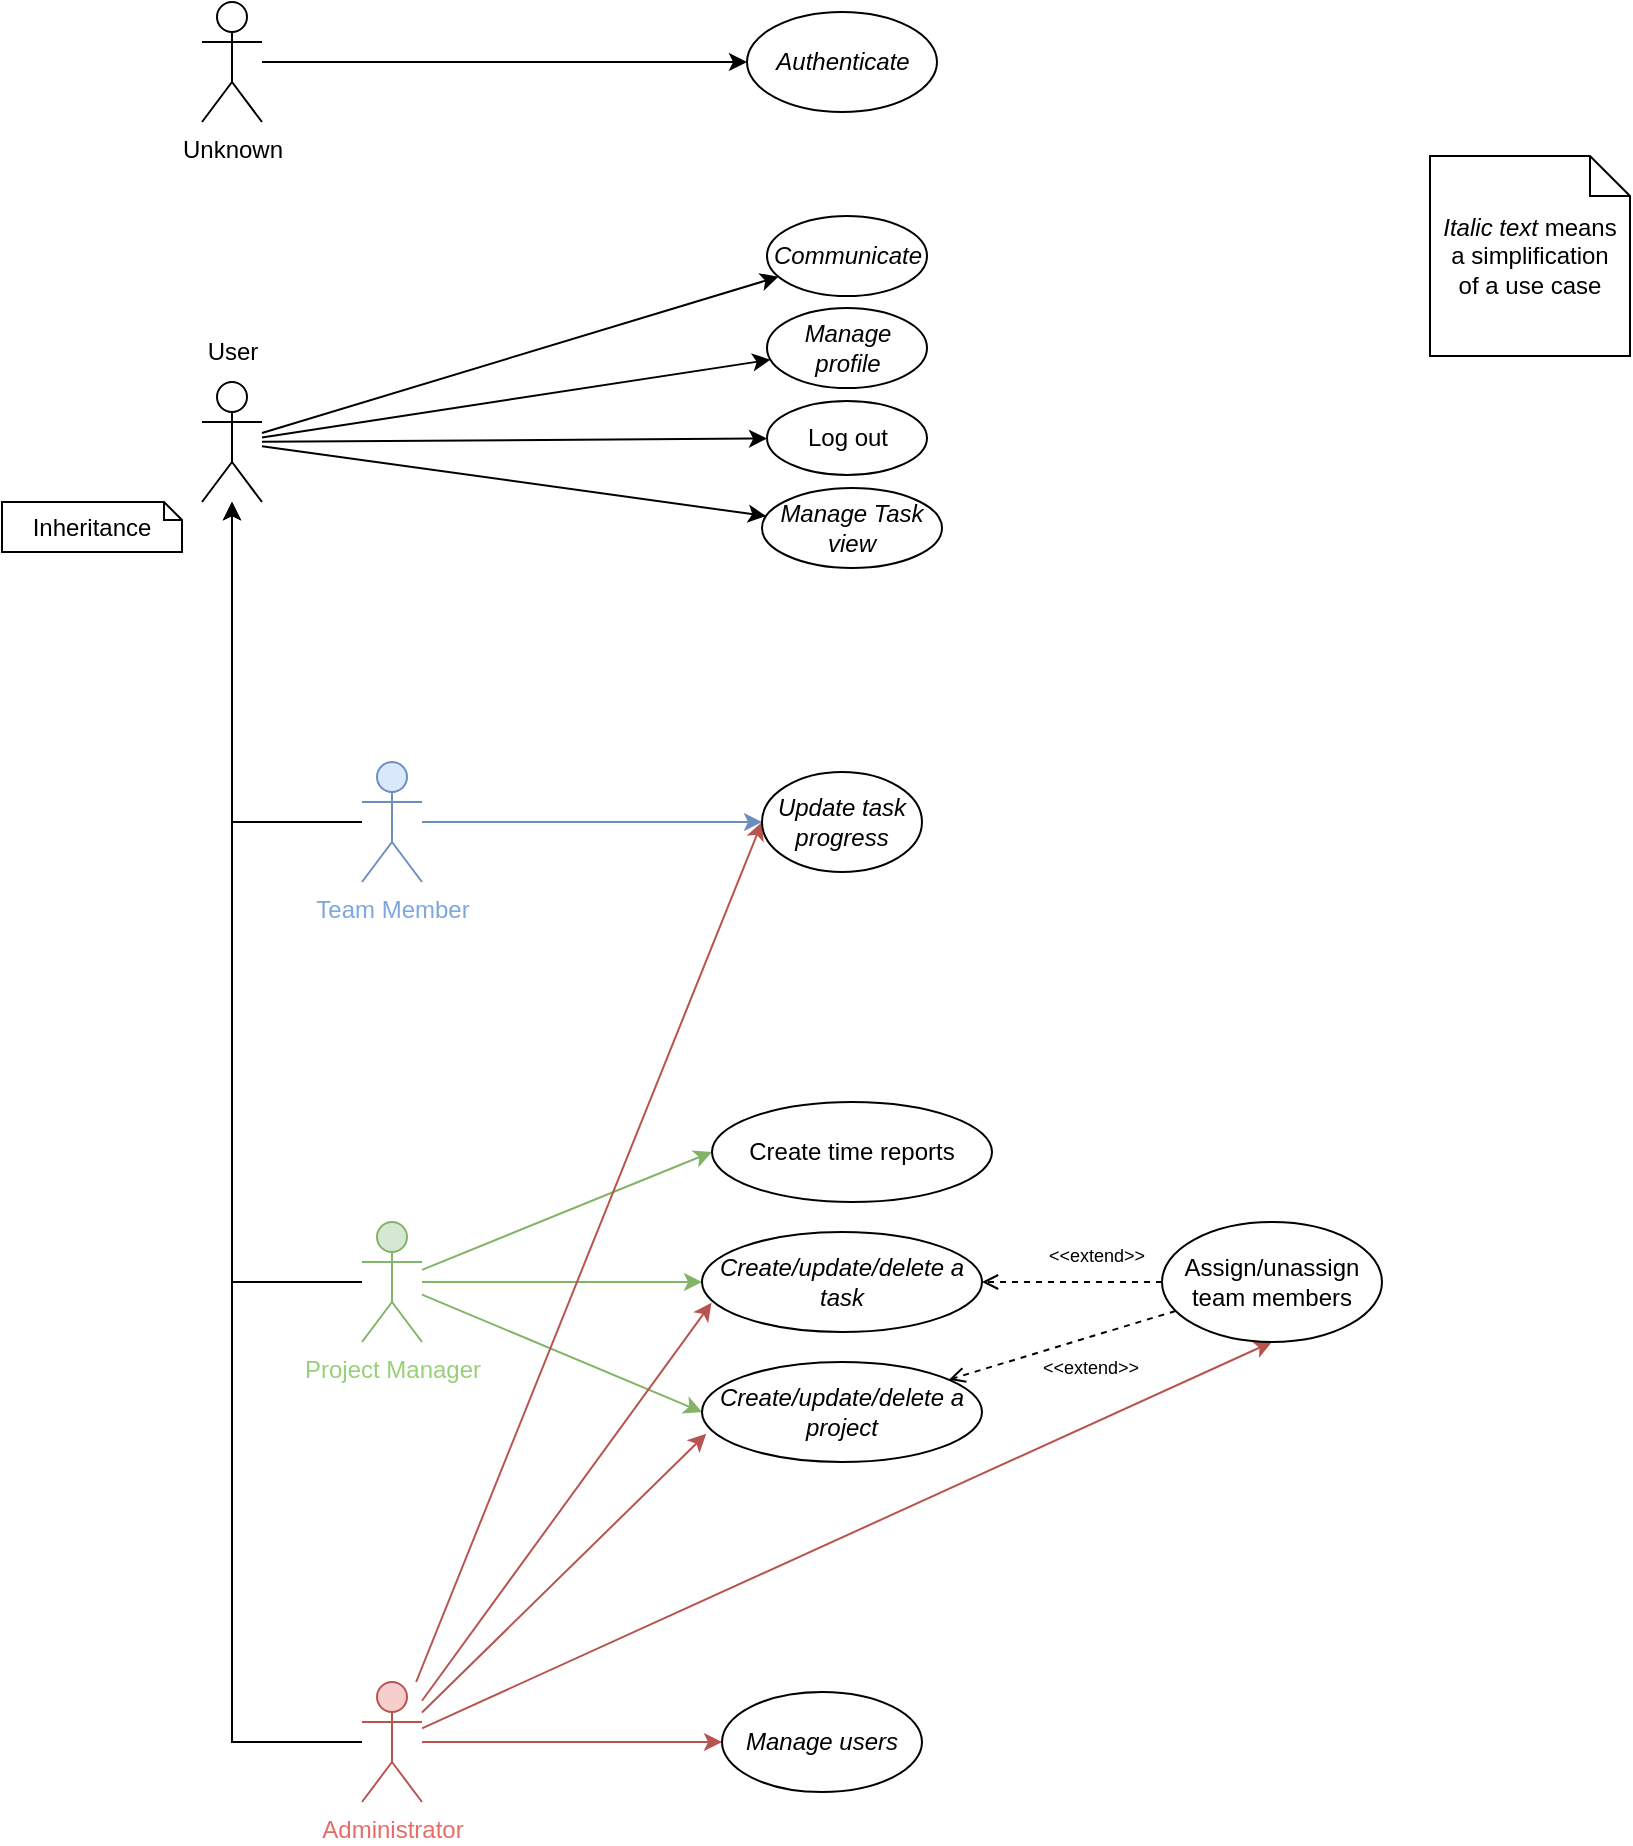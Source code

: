 <mxfile version="24.8.3">
  <diagram name="Page-1" id="Pfr0op1CqM1NqQbg3tKo">
    <mxGraphModel dx="2258" dy="1207" grid="1" gridSize="10" guides="1" tooltips="1" connect="1" arrows="1" fold="1" page="1" pageScale="1" pageWidth="850" pageHeight="1100" math="0" shadow="0">
      <root>
        <mxCell id="0" />
        <mxCell id="1" parent="0" />
        <mxCell id="6UEPnQRUCLDMeraKKGYE-6" style="edgeStyle=orthogonalEdgeStyle;rounded=0;orthogonalLoop=1;jettySize=auto;html=1;" edge="1" parent="1" source="6UEPnQRUCLDMeraKKGYE-3" target="6UEPnQRUCLDMeraKKGYE-1">
          <mxGeometry relative="1" as="geometry" />
        </mxCell>
        <mxCell id="6UEPnQRUCLDMeraKKGYE-29" style="edgeStyle=none;rounded=0;orthogonalLoop=1;jettySize=auto;html=1;fillColor=#dae8fc;strokeColor=#6c8ebf;" edge="1" parent="1" source="6UEPnQRUCLDMeraKKGYE-3" target="6UEPnQRUCLDMeraKKGYE-28">
          <mxGeometry relative="1" as="geometry" />
        </mxCell>
        <mxCell id="6UEPnQRUCLDMeraKKGYE-3" value="&lt;font color=&quot;#7ea6e0&quot;&gt;Team Member&lt;/font&gt;" style="shape=umlActor;verticalLabelPosition=bottom;verticalAlign=top;html=1;outlineConnect=0;fillColor=#dae8fc;strokeColor=#6c8ebf;" vertex="1" parent="1">
          <mxGeometry x="186" y="500" width="30" height="60" as="geometry" />
        </mxCell>
        <mxCell id="6UEPnQRUCLDMeraKKGYE-7" style="edgeStyle=orthogonalEdgeStyle;rounded=0;orthogonalLoop=1;jettySize=auto;html=1;" edge="1" parent="1" source="6UEPnQRUCLDMeraKKGYE-4" target="6UEPnQRUCLDMeraKKGYE-1">
          <mxGeometry relative="1" as="geometry" />
        </mxCell>
        <mxCell id="6UEPnQRUCLDMeraKKGYE-19" style="edgeStyle=none;rounded=0;orthogonalLoop=1;jettySize=auto;html=1;fillColor=#d5e8d4;strokeColor=#82b366;entryX=0;entryY=0.5;entryDx=0;entryDy=0;" edge="1" parent="1" source="6UEPnQRUCLDMeraKKGYE-4" target="6UEPnQRUCLDMeraKKGYE-16">
          <mxGeometry relative="1" as="geometry" />
        </mxCell>
        <mxCell id="6UEPnQRUCLDMeraKKGYE-20" style="edgeStyle=none;rounded=0;orthogonalLoop=1;jettySize=auto;html=1;fillColor=#d5e8d4;strokeColor=#82b366;entryX=0;entryY=0.5;entryDx=0;entryDy=0;" edge="1" parent="1" source="6UEPnQRUCLDMeraKKGYE-4" target="6UEPnQRUCLDMeraKKGYE-17">
          <mxGeometry relative="1" as="geometry" />
        </mxCell>
        <mxCell id="6UEPnQRUCLDMeraKKGYE-48" style="edgeStyle=none;rounded=0;orthogonalLoop=1;jettySize=auto;html=1;entryX=0;entryY=0.5;entryDx=0;entryDy=0;fillColor=#d5e8d4;strokeColor=#82b366;" edge="1" parent="1" source="6UEPnQRUCLDMeraKKGYE-4" target="6UEPnQRUCLDMeraKKGYE-47">
          <mxGeometry relative="1" as="geometry" />
        </mxCell>
        <mxCell id="6UEPnQRUCLDMeraKKGYE-4" value="&lt;font color=&quot;#97d077&quot;&gt;Project Manager&lt;/font&gt;" style="shape=umlActor;verticalLabelPosition=bottom;verticalAlign=top;html=1;outlineConnect=0;fillColor=#d5e8d4;strokeColor=#82b366;" vertex="1" parent="1">
          <mxGeometry x="186" y="730" width="30" height="60" as="geometry" />
        </mxCell>
        <mxCell id="6UEPnQRUCLDMeraKKGYE-8" style="edgeStyle=orthogonalEdgeStyle;rounded=0;orthogonalLoop=1;jettySize=auto;html=1;" edge="1" parent="1" source="6UEPnQRUCLDMeraKKGYE-5" target="6UEPnQRUCLDMeraKKGYE-1">
          <mxGeometry relative="1" as="geometry" />
        </mxCell>
        <mxCell id="6UEPnQRUCLDMeraKKGYE-21" style="rounded=0;orthogonalLoop=1;jettySize=auto;html=1;fillColor=#f8cecc;strokeColor=#b85450;entryX=0.015;entryY=0.718;entryDx=0;entryDy=0;entryPerimeter=0;" edge="1" parent="1" source="6UEPnQRUCLDMeraKKGYE-5" target="6UEPnQRUCLDMeraKKGYE-16">
          <mxGeometry relative="1" as="geometry" />
        </mxCell>
        <mxCell id="6UEPnQRUCLDMeraKKGYE-22" style="rounded=0;orthogonalLoop=1;jettySize=auto;html=1;fillColor=#f8cecc;strokeColor=#b85450;entryX=0.034;entryY=0.708;entryDx=0;entryDy=0;entryPerimeter=0;" edge="1" parent="1" source="6UEPnQRUCLDMeraKKGYE-5" target="6UEPnQRUCLDMeraKKGYE-17">
          <mxGeometry relative="1" as="geometry">
            <mxPoint x="406" y="749" as="targetPoint" />
          </mxGeometry>
        </mxCell>
        <mxCell id="6UEPnQRUCLDMeraKKGYE-24" style="rounded=0;orthogonalLoop=1;jettySize=auto;html=1;fillColor=#f8cecc;strokeColor=#b85450;entryX=0.5;entryY=1;entryDx=0;entryDy=0;" edge="1" parent="1" source="6UEPnQRUCLDMeraKKGYE-5" target="6UEPnQRUCLDMeraKKGYE-23">
          <mxGeometry relative="1" as="geometry" />
        </mxCell>
        <mxCell id="6UEPnQRUCLDMeraKKGYE-31" style="edgeStyle=none;rounded=0;orthogonalLoop=1;jettySize=auto;html=1;fillColor=#f8cecc;strokeColor=#b85450;" edge="1" parent="1" source="6UEPnQRUCLDMeraKKGYE-5" target="6UEPnQRUCLDMeraKKGYE-30">
          <mxGeometry relative="1" as="geometry" />
        </mxCell>
        <mxCell id="6UEPnQRUCLDMeraKKGYE-36" style="edgeStyle=none;rounded=0;orthogonalLoop=1;jettySize=auto;html=1;entryX=0;entryY=0.5;entryDx=0;entryDy=0;fillColor=#f8cecc;strokeColor=#b85450;" edge="1" parent="1" source="6UEPnQRUCLDMeraKKGYE-5" target="6UEPnQRUCLDMeraKKGYE-28">
          <mxGeometry relative="1" as="geometry" />
        </mxCell>
        <mxCell id="6UEPnQRUCLDMeraKKGYE-5" value="&lt;font color=&quot;#ea6b66&quot;&gt;Administrator&lt;/font&gt;" style="shape=umlActor;verticalLabelPosition=bottom;verticalAlign=top;html=1;outlineConnect=0;fillColor=#f8cecc;strokeColor=#b85450;" vertex="1" parent="1">
          <mxGeometry x="186" y="960" width="30" height="60" as="geometry" />
        </mxCell>
        <mxCell id="6UEPnQRUCLDMeraKKGYE-10" value="" style="group" vertex="1" connectable="0" parent="1">
          <mxGeometry x="96" y="280" width="50" height="90" as="geometry" />
        </mxCell>
        <mxCell id="6UEPnQRUCLDMeraKKGYE-1" value="" style="shape=umlActor;verticalLabelPosition=bottom;verticalAlign=top;html=1;outlineConnect=0;" vertex="1" parent="6UEPnQRUCLDMeraKKGYE-10">
          <mxGeometry x="10" y="30" width="30" height="60" as="geometry" />
        </mxCell>
        <mxCell id="6UEPnQRUCLDMeraKKGYE-9" value="User" style="text;html=1;align=center;verticalAlign=middle;resizable=0;points=[];autosize=1;strokeColor=none;fillColor=none;" vertex="1" parent="6UEPnQRUCLDMeraKKGYE-10">
          <mxGeometry width="50" height="30" as="geometry" />
        </mxCell>
        <mxCell id="6UEPnQRUCLDMeraKKGYE-12" value="&lt;i&gt;Authenticate&lt;/i&gt;" style="ellipse;whiteSpace=wrap;html=1;" vertex="1" parent="1">
          <mxGeometry x="378.5" y="125" width="95" height="50" as="geometry" />
        </mxCell>
        <mxCell id="6UEPnQRUCLDMeraKKGYE-13" style="rounded=0;orthogonalLoop=1;jettySize=auto;html=1;" edge="1" parent="1" source="6UEPnQRUCLDMeraKKGYE-38" target="6UEPnQRUCLDMeraKKGYE-12">
          <mxGeometry relative="1" as="geometry" />
        </mxCell>
        <mxCell id="6UEPnQRUCLDMeraKKGYE-16" value="Create/update/delete a project" style="ellipse;whiteSpace=wrap;html=1;fontStyle=2" vertex="1" parent="1">
          <mxGeometry x="356" y="800" width="140" height="50" as="geometry" />
        </mxCell>
        <mxCell id="6UEPnQRUCLDMeraKKGYE-17" value="Create/update/delete a task" style="ellipse;whiteSpace=wrap;html=1;fontStyle=2" vertex="1" parent="1">
          <mxGeometry x="356" y="735" width="140" height="50" as="geometry" />
        </mxCell>
        <mxCell id="6UEPnQRUCLDMeraKKGYE-23" value="Assign/unassign&lt;div&gt;team members&lt;/div&gt;" style="ellipse;whiteSpace=wrap;html=1;" vertex="1" parent="1">
          <mxGeometry x="586" y="730" width="110" height="60" as="geometry" />
        </mxCell>
        <mxCell id="6UEPnQRUCLDMeraKKGYE-26" value="&lt;font style=&quot;font-size: 9px;&quot;&gt;&amp;lt;&amp;lt;extend&amp;gt;&amp;gt;&lt;/font&gt;" style="html=1;verticalAlign=bottom;labelBackgroundColor=none;endArrow=open;endFill=0;dashed=1;rounded=0;" edge="1" parent="1" source="6UEPnQRUCLDMeraKKGYE-23" target="6UEPnQRUCLDMeraKKGYE-17">
          <mxGeometry x="-0.256" y="-5" width="160" relative="1" as="geometry">
            <mxPoint x="446" y="670" as="sourcePoint" />
            <mxPoint x="606" y="670" as="targetPoint" />
            <mxPoint as="offset" />
          </mxGeometry>
        </mxCell>
        <mxCell id="6UEPnQRUCLDMeraKKGYE-27" value="&lt;font style=&quot;font-size: 9px;&quot;&gt;&amp;lt;&amp;lt;extend&amp;gt;&amp;gt;&lt;/font&gt;" style="html=1;verticalAlign=bottom;labelBackgroundColor=none;endArrow=open;endFill=0;dashed=1;rounded=0;" edge="1" parent="1" source="6UEPnQRUCLDMeraKKGYE-23" target="6UEPnQRUCLDMeraKKGYE-16">
          <mxGeometry x="-0.131" y="23" width="160" relative="1" as="geometry">
            <mxPoint x="529" y="790" as="sourcePoint" />
            <mxPoint x="464" y="777" as="targetPoint" />
            <mxPoint as="offset" />
          </mxGeometry>
        </mxCell>
        <mxCell id="6UEPnQRUCLDMeraKKGYE-28" value="&lt;i&gt;Update task progress&lt;/i&gt;" style="ellipse;whiteSpace=wrap;html=1;" vertex="1" parent="1">
          <mxGeometry x="386" y="505" width="80" height="50" as="geometry" />
        </mxCell>
        <mxCell id="6UEPnQRUCLDMeraKKGYE-30" value="Manage users" style="ellipse;whiteSpace=wrap;html=1;fontStyle=2" vertex="1" parent="1">
          <mxGeometry x="366" y="965" width="100" height="50" as="geometry" />
        </mxCell>
        <mxCell id="6UEPnQRUCLDMeraKKGYE-33" value="&lt;i&gt;Italic text&lt;/i&gt; means&lt;div&gt;a simplification&lt;/div&gt;&lt;div&gt;of a use case&lt;/div&gt;" style="shape=note;size=20;whiteSpace=wrap;html=1;fontStyle=0" vertex="1" parent="1">
          <mxGeometry x="720" y="197" width="100" height="100" as="geometry" />
        </mxCell>
        <mxCell id="6UEPnQRUCLDMeraKKGYE-34" value="Communicate" style="ellipse;whiteSpace=wrap;html=1;fontStyle=2" vertex="1" parent="1">
          <mxGeometry x="388.5" y="227" width="80" height="40" as="geometry" />
        </mxCell>
        <mxCell id="6UEPnQRUCLDMeraKKGYE-35" style="edgeStyle=none;rounded=0;orthogonalLoop=1;jettySize=auto;html=1;" edge="1" parent="1" source="6UEPnQRUCLDMeraKKGYE-1" target="6UEPnQRUCLDMeraKKGYE-34">
          <mxGeometry relative="1" as="geometry" />
        </mxCell>
        <mxCell id="6UEPnQRUCLDMeraKKGYE-38" value="Unknown" style="shape=umlActor;verticalLabelPosition=bottom;verticalAlign=top;html=1;outlineConnect=0;" vertex="1" parent="1">
          <mxGeometry x="106" y="120" width="30" height="60" as="geometry" />
        </mxCell>
        <mxCell id="6UEPnQRUCLDMeraKKGYE-39" value="Inheritance" style="shape=note;size=9;whiteSpace=wrap;html=1;fontStyle=0" vertex="1" parent="1">
          <mxGeometry x="6" y="370" width="90" height="25" as="geometry" />
        </mxCell>
        <mxCell id="6UEPnQRUCLDMeraKKGYE-40" value="Log out" style="ellipse;whiteSpace=wrap;html=1;fontStyle=0" vertex="1" parent="1">
          <mxGeometry x="388.5" y="319.5" width="80" height="37" as="geometry" />
        </mxCell>
        <mxCell id="6UEPnQRUCLDMeraKKGYE-41" style="edgeStyle=none;rounded=0;orthogonalLoop=1;jettySize=auto;html=1;" edge="1" parent="1" source="6UEPnQRUCLDMeraKKGYE-1" target="6UEPnQRUCLDMeraKKGYE-40">
          <mxGeometry relative="1" as="geometry" />
        </mxCell>
        <mxCell id="6UEPnQRUCLDMeraKKGYE-42" value="Manage profile" style="ellipse;whiteSpace=wrap;html=1;fontStyle=2" vertex="1" parent="1">
          <mxGeometry x="388.5" y="273" width="80" height="40" as="geometry" />
        </mxCell>
        <mxCell id="6UEPnQRUCLDMeraKKGYE-43" style="edgeStyle=none;rounded=0;orthogonalLoop=1;jettySize=auto;html=1;" edge="1" parent="1" source="6UEPnQRUCLDMeraKKGYE-1" target="6UEPnQRUCLDMeraKKGYE-42">
          <mxGeometry relative="1" as="geometry" />
        </mxCell>
        <mxCell id="6UEPnQRUCLDMeraKKGYE-44" value="Manage Task view" style="ellipse;whiteSpace=wrap;html=1;fontStyle=2" vertex="1" parent="1">
          <mxGeometry x="386" y="363" width="90" height="40" as="geometry" />
        </mxCell>
        <mxCell id="6UEPnQRUCLDMeraKKGYE-45" style="edgeStyle=none;rounded=0;orthogonalLoop=1;jettySize=auto;html=1;" edge="1" parent="1" source="6UEPnQRUCLDMeraKKGYE-1" target="6UEPnQRUCLDMeraKKGYE-44">
          <mxGeometry relative="1" as="geometry" />
        </mxCell>
        <mxCell id="6UEPnQRUCLDMeraKKGYE-47" value="Create time reports" style="ellipse;whiteSpace=wrap;html=1;fontStyle=0" vertex="1" parent="1">
          <mxGeometry x="361" y="670" width="140" height="50" as="geometry" />
        </mxCell>
      </root>
    </mxGraphModel>
  </diagram>
</mxfile>
